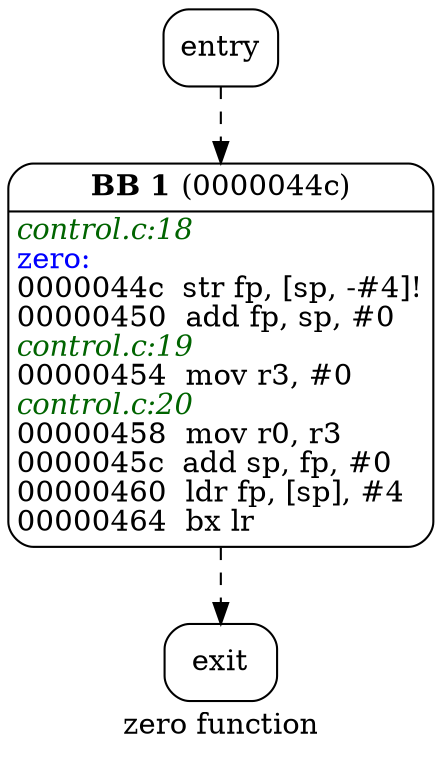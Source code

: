 digraph main {
	graph [bb="0,0,156,353",
		label=<zero function>,
		lheight=0.21,
		lp="78,11.5",
		lwidth=1.01
	];
	node [label="\N"];
	0	 [height=0.51389,
		label=<entry>,
		pos="78,334.5",
		shape=Mrecord,
		width=0.75];
	1	 [height=2.5556,
		label=<<TABLE BORDER="0"><TR><TD><B>BB 1</B> (0000044c)</TD></TR><HR/><TR><TD ALIGN="LEFT"><FONT COLOR="darkgreen"><I>control.c:18</I></FONT><BR ALIGN="left"/><FONT COLOR="blue">zero:</FONT><BR ALIGN="left"/>0000044c  str fp, [sp, -#4]!<BR ALIGN="left"/>00000450  add fp, sp, #0<BR ALIGN="left"/><FONT COLOR="darkgreen"><I>control.c:19</I></FONT><BR ALIGN="left"/>00000454  mov r3, #0<BR ALIGN="left"/><FONT COLOR="darkgreen"><I>control.c:20</I></FONT><BR ALIGN="left"/>00000458  mov r0, r3<BR ALIGN="left"/>0000045c  add sp, fp, #0<BR ALIGN="left"/>00000460  ldr fp, [sp], #4<BR ALIGN="left"/>00000464  bx lr<BR ALIGN="left"/></TD></TR></TABLE>>,
		margin=0,
		pos="78,188",
		shape=Mrecord,
		width=2.1667];
	0 -> 1	 [pos="e,78,279.64 78,316.24 78,308.88 78,299.77 78,289.82",
		style=dashed];
	2	 [height=0.51389,
		label=<exit>,
		pos="78,41.5",
		shape=Mrecord,
		width=0.75];
	1 -> 2	 [pos="e,78,59.804 78,96.468 78,86.925 78,77.824 78,69.871",
		style=dashed];
}
